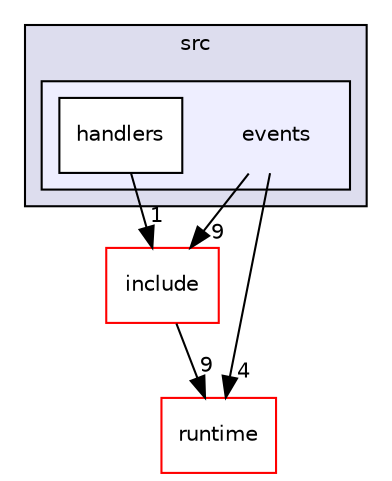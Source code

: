 digraph "events" {
  compound=true
  node [ fontsize="10", fontname="Helvetica"];
  edge [ labelfontsize="10", labelfontname="Helvetica"];
  subgraph clusterdir_c97a612163e380b45c407a9992d45cb5 {
    graph [ bgcolor="#ddddee", pencolor="black", label="src" fontname="Helvetica", fontsize="10", URL="dir_c97a612163e380b45c407a9992d45cb5.html"]
  subgraph clusterdir_a2c8fffa3313968f2c1b5d28013185a4 {
    graph [ bgcolor="#eeeeff", pencolor="black", label="" URL="dir_a2c8fffa3313968f2c1b5d28013185a4.html"];
    dir_a2c8fffa3313968f2c1b5d28013185a4 [shape=plaintext label="events"];
  dir_fc1c43ea9798e923264fbfba2c82a6b3 [shape=box label="handlers" fillcolor="white" style="filled" URL="dir_fc1c43ea9798e923264fbfba2c82a6b3.html"];
  }
  }
  dir_2fa8417925308be52a9c60106667e5c1 [shape=box label="include" fillcolor="white" style="filled" color="red" URL="dir_2fa8417925308be52a9c60106667e5c1.html"];
  dir_bacc0c93d90f14ec72dd74ece09979fb [shape=box label="runtime" fillcolor="white" style="filled" color="red" URL="dir_bacc0c93d90f14ec72dd74ece09979fb.html"];
  dir_2fa8417925308be52a9c60106667e5c1->dir_bacc0c93d90f14ec72dd74ece09979fb [headlabel="9", labeldistance=1.5 headhref="dir_000004_000019.html"];
  dir_fc1c43ea9798e923264fbfba2c82a6b3->dir_2fa8417925308be52a9c60106667e5c1 [headlabel="1", labeldistance=1.5 headhref="dir_000008_000004.html"];
  dir_a2c8fffa3313968f2c1b5d28013185a4->dir_2fa8417925308be52a9c60106667e5c1 [headlabel="9", labeldistance=1.5 headhref="dir_000007_000004.html"];
  dir_a2c8fffa3313968f2c1b5d28013185a4->dir_bacc0c93d90f14ec72dd74ece09979fb [headlabel="4", labeldistance=1.5 headhref="dir_000007_000019.html"];
}
